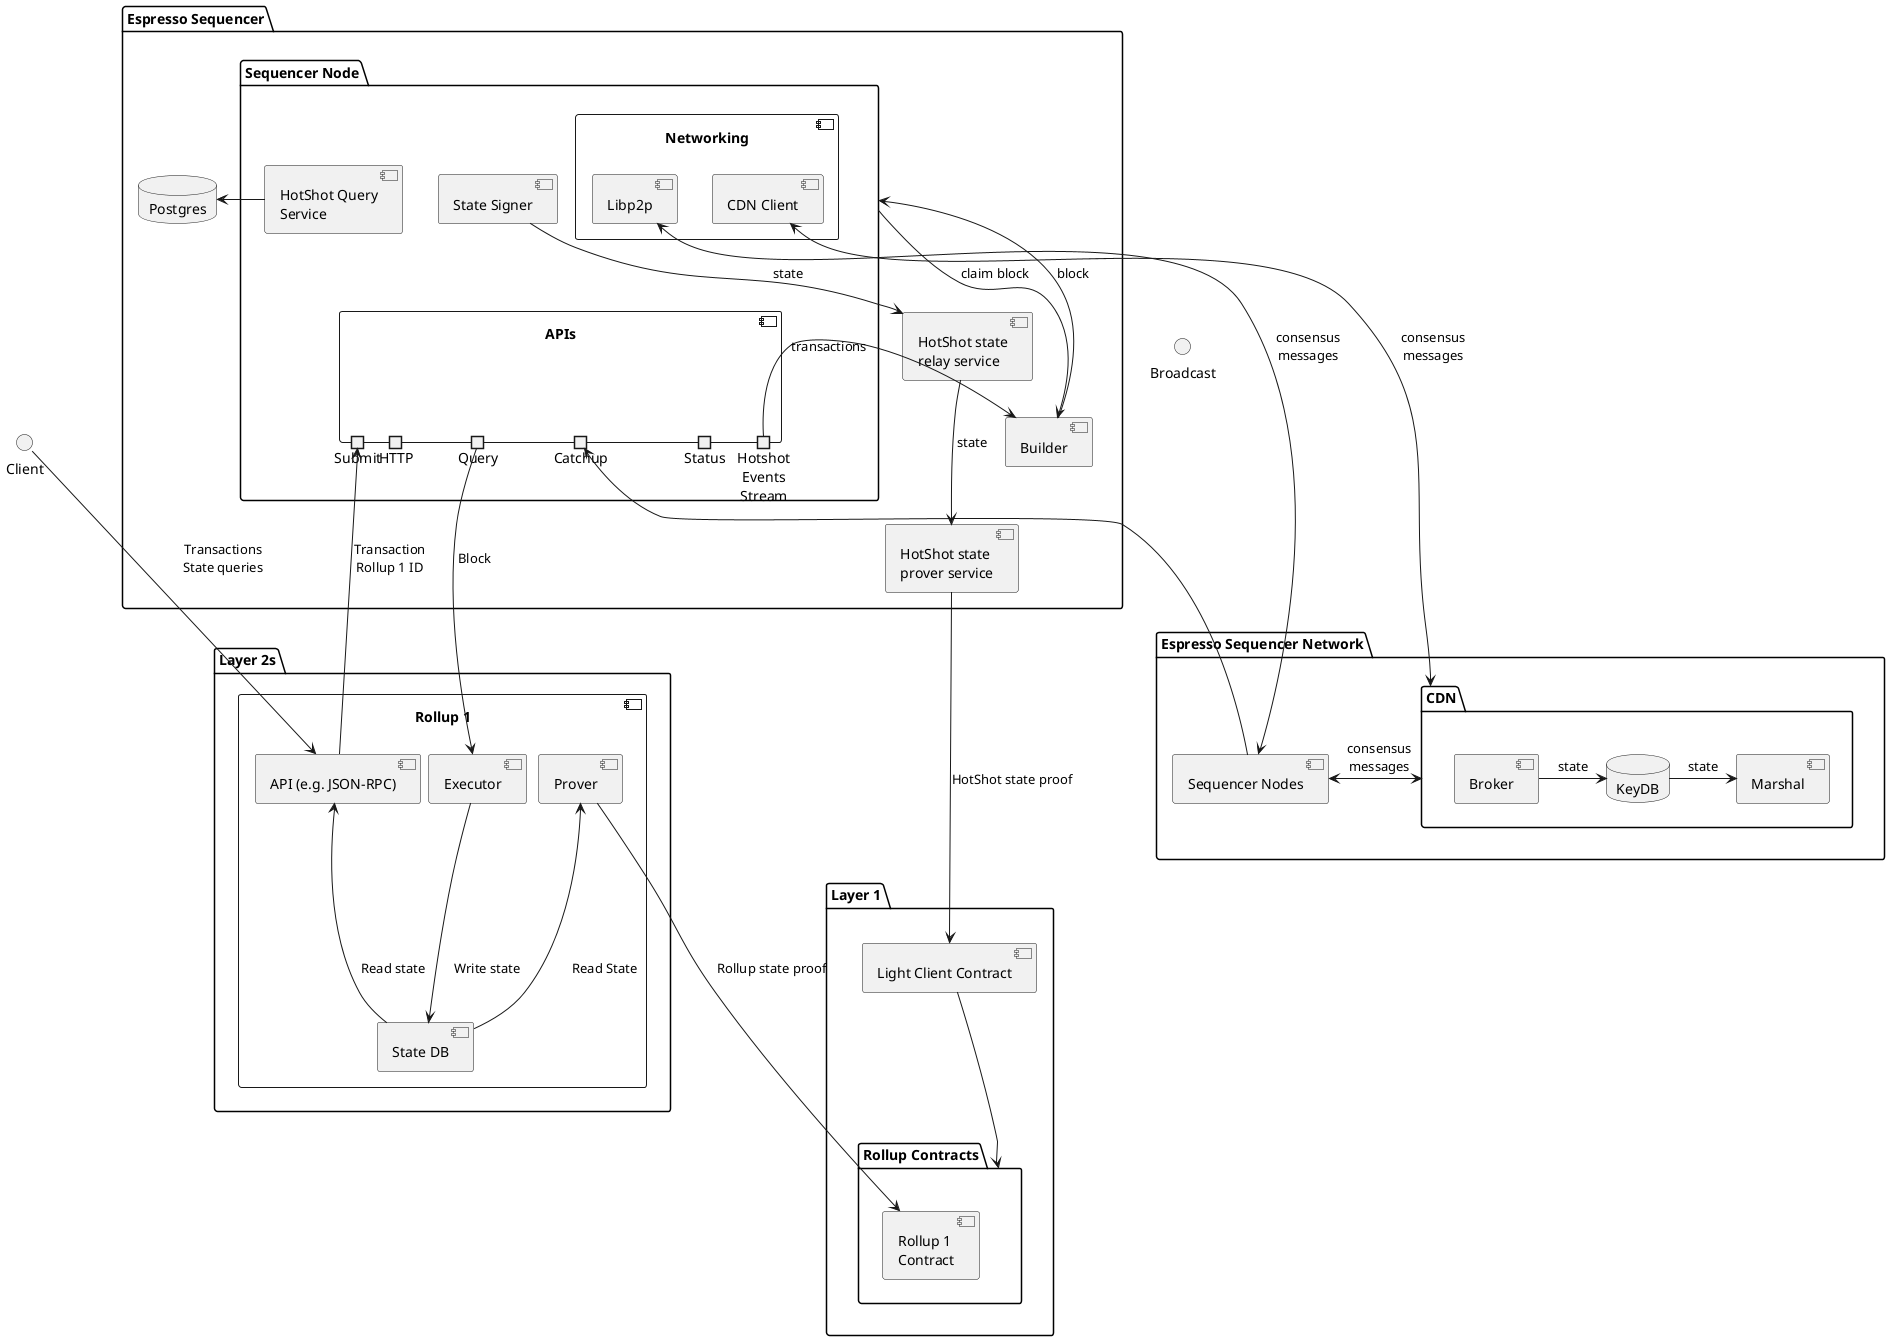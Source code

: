 @startuml
package "Espresso Sequencer Network" as Network {
    component "Sequencer Nodes" as Nodes
    package CDN {
        component Broker
        component Marshal
        database KeyDB
    }
}

'CDN Layout
Broker -> KeyDB: state
KeyDB -> Marshal: state
Nodes <-> CDN: consensus\nmessages

package "Espresso Sequencer" as Espresso {
    database "Postgres" as DB
    package "Sequencer Node" as Seq {
        component "HotShot Query\nService" as QS {
        }
        component "APIs" {
            portout HTTP
            portout Query
            portout Catchup
            portout Status
            portout Submit
            portout "Hotshot\nEvents\nStream" as Events
        }
        component "Networking"{
            component Libp2p
            component "CDN Client"
        }

        component "State Signer" as Signer {
        }
    }
    component "HotShot state\nprover service" as HSProver
    component "HotShot state\nrelay service" as Relay
    component "Builder" as Builder
}

Nodes -up-> Catchup
Nodes <-up-> Libp2p: consensus\nmessages
"CDN Client" <-> CDN: consensus\nmessages

QS -> DB
'QS -[hidden]left-> Signer
QS -[hidden]down-> APIs
Signer -[hidden]down-> Broadcast
Signer -down-> Relay: state
Seq -> Builder: claim block
Relay --> HSProver: state

' Broadcast -> Marshal
' Broadcast -> Broker

Events -> Builder: transactions
Builder -left-> Seq: block

package "Layer 2s" as L2 {
    component "Rollup 1" as L2_1 {
        component "API (e.g. JSON-RPC)" as L2_1_RPC
        component Executor as L2_1_Exec
        component Prover as L2_1_Prover
        component "State DB" as L2_1_State
    }
    ' component "Rollup 2" as L2_2
    ' component "Rollup N" as L2_N
}
package "Layer 1" as L1 {
    component "Light Client Contract" as LC_L1
    package "Rollup Contracts" as L2_L1 {
        component "Rollup 1\nContract" as L2_1_L1
        ' component "Rollup 2\nContract" as L2_2_L1
        ' component "Rollup N\nContract" as L2_N_L1
    }
}

Client -down-> L2_1_RPC : Transactions\nState queries
' note right of link
' 1. Many clients submit transactions
'     to each L2 simultaneously (for
'     clarity only one is shown)
' end note

L2_1_RPC -down-> Submit : Transaction\nRollup 1 ID
' note top of link
' 2. L2s forward transactions to sequencer.
' end note

Query -down-> L2_1_Exec : Block
' Query -up-> L2_2 : Block
' Query -up-> L2_N : Block
' note right of link
' 3. Sequencer produces blocks --
'     ordered lists of transactions.
'     L2s receive blocks and execute
'     transactions for their rollup.
' end note

HSProver -down-> LC_L1 : HotShot state proof
' note right of link
' 4. Sequencer posts succinct commitment
'     to block to L1. Contract verifies proof
'     of sequencing (Quorum Certificate)
'     then stores the block commitment.
' end note

L2_1_Prover -> L2_1_L1 : Rollup state proof
' L2_2 -> L2_2_L1 : State\nProof
' L2_N -> L2_N_L1 : State\nProof
' note right of link
' 5. Rollups post updated state to L1.
'     ZK-rollups include a proof.
' end note

LC_L1 -down-> L2_L1
' note bottom of link
' 6. Rollup contracts read certified sequence
'     of block commitments from sequencer
'     contract. Verify state transition proofs
'     against this sequence (ZKR) or wait for
'     fraud proof against this sequence (ORU).
' end note

' L2 1 details
L2_1_RPC <-down- L2_1_State : Read state
L2_1_Exec -down-> L2_1_State : Write state
L2_1_Prover <-down- L2_1_State : Read State

' Layout
' L2_1_RPC -[hidden]r-> L2_1_Exec
' L2_1 -[hidden]r-> L2_2
' L2_2 -[hidden]r-> L2_N
' L2_1_L1 -[hidden]r-> L2_2_L1
' L2_2_L1 -[hidden]r-> L2_N_L1
' L2 -[hidden]d-> L1
' Seq -[hidden]u-> L2
' Seq -[hidden]d-> L1